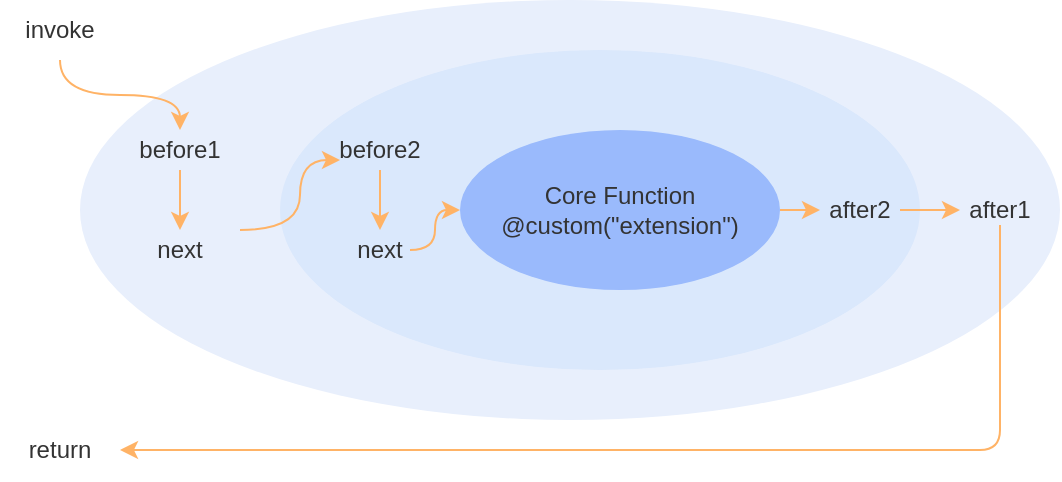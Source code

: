 <mxfile>
    <diagram id="e04x_dykekNmvPxjbeAf" name="Page-1">
        <mxGraphModel dx="777" dy="341" grid="0" gridSize="10" guides="1" tooltips="1" connect="1" arrows="1" fold="1" page="1" pageScale="1" pageWidth="1100" pageHeight="850" math="0" shadow="0">
            <root>
                <mxCell id="0"/>
                <mxCell id="1" parent="0"/>
                <mxCell id="6" value="" style="ellipse;whiteSpace=wrap;html=1;align=left;fillColor=#E8EFFC;strokeColor=none;" vertex="1" parent="1">
                    <mxGeometry x="70" y="105" width="490" height="210" as="geometry"/>
                </mxCell>
                <mxCell id="3" value="" style="ellipse;whiteSpace=wrap;html=1;align=left;fillColor=#dae8fc;strokeColor=none;" vertex="1" parent="1">
                    <mxGeometry x="170" y="130" width="320" height="160" as="geometry"/>
                </mxCell>
                <mxCell id="23" style="edgeStyle=orthogonalEdgeStyle;curved=1;html=1;entryX=0;entryY=0.5;entryDx=0;entryDy=0;strokeColor=#FFB366;" edge="1" parent="1" source="2" target="12">
                    <mxGeometry relative="1" as="geometry"/>
                </mxCell>
                <mxCell id="2" value="Core Function&lt;br&gt;@custom(&quot;extension&quot;)" style="ellipse;whiteSpace=wrap;html=1;fillColor=#9ABAFC;strokeColor=none;fontColor=#333;" vertex="1" parent="1">
                    <mxGeometry x="260" y="170" width="160" height="80" as="geometry"/>
                </mxCell>
                <mxCell id="16" style="edgeStyle=orthogonalEdgeStyle;curved=1;html=1;strokeColor=#FFB366;" edge="1" parent="1" source="7" target="15">
                    <mxGeometry relative="1" as="geometry">
                        <Array as="points">
                            <mxPoint x="120" y="200"/>
                            <mxPoint x="120" y="200"/>
                        </Array>
                    </mxGeometry>
                </mxCell>
                <mxCell id="7" value="before1" style="text;html=1;strokeColor=none;fillColor=none;align=center;verticalAlign=middle;whiteSpace=wrap;rounded=0;fontColor=#333;" vertex="1" parent="1">
                    <mxGeometry x="90" y="170" width="60" height="20" as="geometry"/>
                </mxCell>
                <mxCell id="26" style="edgeStyle=orthogonalEdgeStyle;html=1;strokeColor=#FFB366;" edge="1" parent="1" source="9" target="25">
                    <mxGeometry relative="1" as="geometry">
                        <Array as="points">
                            <mxPoint x="530" y="330"/>
                        </Array>
                    </mxGeometry>
                </mxCell>
                <mxCell id="9" value="after1" style="text;html=1;strokeColor=none;fillColor=none;align=center;verticalAlign=middle;whiteSpace=wrap;rounded=0;fontColor=#333;" vertex="1" parent="1">
                    <mxGeometry x="510" y="202.5" width="40" height="15" as="geometry"/>
                </mxCell>
                <mxCell id="20" style="edgeStyle=orthogonalEdgeStyle;curved=1;html=1;strokeColor=#FFB366;" edge="1" parent="1" source="11" target="19">
                    <mxGeometry relative="1" as="geometry"/>
                </mxCell>
                <mxCell id="11" value="before2" style="text;html=1;strokeColor=none;fillColor=none;align=center;verticalAlign=middle;whiteSpace=wrap;rounded=0;fontColor=#333;" vertex="1" parent="1">
                    <mxGeometry x="200" y="170" width="40" height="20" as="geometry"/>
                </mxCell>
                <mxCell id="24" style="edgeStyle=orthogonalEdgeStyle;curved=1;html=1;entryX=0;entryY=0.5;entryDx=0;entryDy=0;strokeColor=#FFB366;" edge="1" parent="1" source="12" target="9">
                    <mxGeometry relative="1" as="geometry"/>
                </mxCell>
                <mxCell id="12" value="after2" style="text;html=1;strokeColor=none;fillColor=none;align=center;verticalAlign=middle;whiteSpace=wrap;rounded=0;fontColor=#333;" vertex="1" parent="1">
                    <mxGeometry x="440" y="202.5" width="40" height="15" as="geometry"/>
                </mxCell>
                <mxCell id="14" style="edgeStyle=orthogonalEdgeStyle;html=1;curved=1;strokeColor=#FFB366;" edge="1" parent="1" source="13" target="7">
                    <mxGeometry relative="1" as="geometry"/>
                </mxCell>
                <mxCell id="13" value="invoke" style="text;html=1;strokeColor=none;fillColor=none;align=center;verticalAlign=middle;whiteSpace=wrap;rounded=0;fontColor=#333;" vertex="1" parent="1">
                    <mxGeometry x="30" y="105" width="60" height="30" as="geometry"/>
                </mxCell>
                <mxCell id="17" style="edgeStyle=orthogonalEdgeStyle;curved=1;html=1;strokeColor=#FFB366;" edge="1" parent="1" source="15" target="11">
                    <mxGeometry relative="1" as="geometry">
                        <Array as="points">
                            <mxPoint x="180" y="220"/>
                            <mxPoint x="180" y="185"/>
                        </Array>
                    </mxGeometry>
                </mxCell>
                <mxCell id="15" value="next" style="text;html=1;strokeColor=none;fillColor=none;align=center;verticalAlign=middle;whiteSpace=wrap;rounded=0;fontColor=#333;" vertex="1" parent="1">
                    <mxGeometry x="90" y="220" width="60" height="20" as="geometry"/>
                </mxCell>
                <mxCell id="22" style="edgeStyle=orthogonalEdgeStyle;curved=1;html=1;strokeColor=#FFB366;" edge="1" parent="1" source="19" target="2">
                    <mxGeometry relative="1" as="geometry"/>
                </mxCell>
                <mxCell id="19" value="next" style="text;html=1;strokeColor=none;fillColor=none;align=center;verticalAlign=middle;whiteSpace=wrap;rounded=0;fontColor=#333;" vertex="1" parent="1">
                    <mxGeometry x="205" y="220" width="30" height="20" as="geometry"/>
                </mxCell>
                <mxCell id="25" value="return" style="text;html=1;strokeColor=none;fillColor=none;align=center;verticalAlign=middle;whiteSpace=wrap;rounded=0;fontColor=#333;" vertex="1" parent="1">
                    <mxGeometry x="30" y="315" width="60" height="30" as="geometry"/>
                </mxCell>
            </root>
        </mxGraphModel>
    </diagram>
</mxfile>
